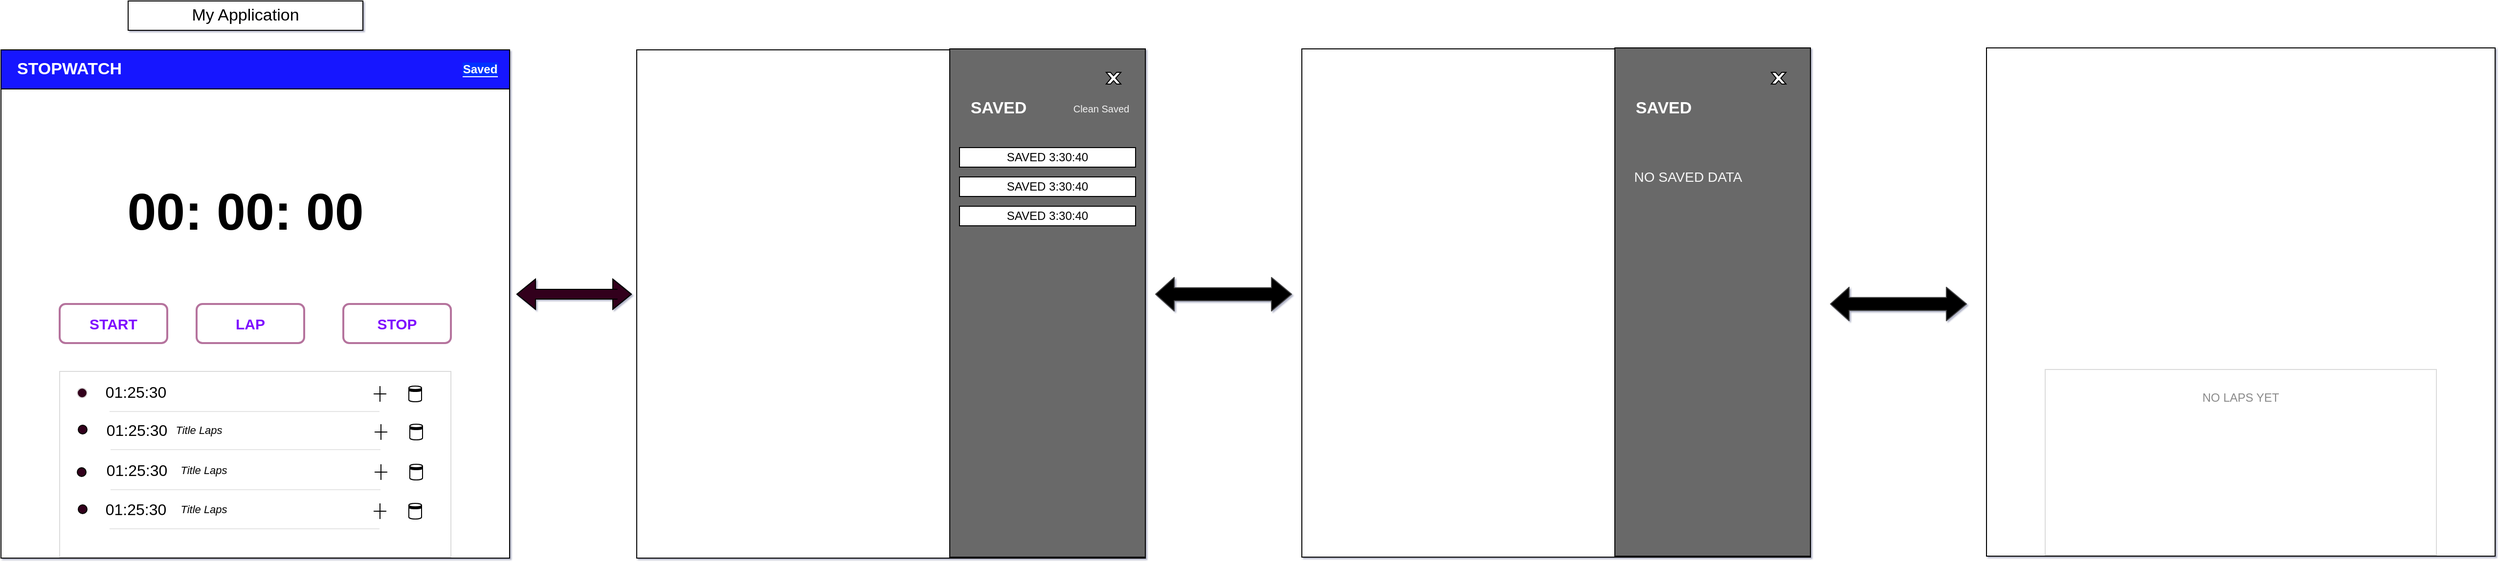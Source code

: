 <mxfile version="13.2.4" type="device"><diagram id="WokEaKUigA7RRMjlDbGx" name="Page-1"><mxGraphModel dx="1090" dy="1010" grid="1" gridSize="10" guides="1" tooltips="1" connect="1" arrows="1" fold="1" page="1" pageScale="1" pageWidth="1100" pageHeight="850" background="none" math="0" shadow="1"><root><mxCell id="0"/><mxCell id="1" parent="0"/><mxCell id="0-9wsgvOQhM5LniXMX6c-2" value="" style="whiteSpace=wrap;html=1;aspect=fixed;" parent="1" vertex="1"><mxGeometry x="50" y="140" width="520" height="520" as="geometry"/></mxCell><mxCell id="0-9wsgvOQhM5LniXMX6c-3" value="" style="rounded=0;whiteSpace=wrap;html=1;" parent="1" vertex="1"><mxGeometry x="180" y="90" width="240" height="30" as="geometry"/></mxCell><mxCell id="0-9wsgvOQhM5LniXMX6c-4" value="&lt;font style=&quot;font-size: 17px&quot;&gt;My Application&lt;/font&gt;" style="text;html=1;strokeColor=none;fillColor=none;align=center;verticalAlign=middle;whiteSpace=wrap;rounded=0;" parent="1" vertex="1"><mxGeometry x="230" y="90" width="140" height="30" as="geometry"/></mxCell><mxCell id="0-9wsgvOQhM5LniXMX6c-10" value="" style="rounded=0;whiteSpace=wrap;html=1;gradientColor=none;fillColor=#1717FF;labelBackgroundColor=#ffffff;" parent="1" vertex="1"><mxGeometry x="50" y="140" width="520" height="40" as="geometry"/></mxCell><mxCell id="0-9wsgvOQhM5LniXMX6c-11" value="&lt;span style=&quot;font-size: 17px&quot;&gt;&lt;font color=&quot;#ffffff&quot;&gt;&lt;b&gt;STOPWATCH&lt;/b&gt;&lt;/font&gt;&lt;/span&gt;" style="text;html=1;strokeColor=none;fillColor=none;align=center;verticalAlign=middle;whiteSpace=wrap;rounded=0;" parent="1" vertex="1"><mxGeometry x="50" y="145" width="140" height="30" as="geometry"/></mxCell><mxCell id="0-9wsgvOQhM5LniXMX6c-12" value="&lt;b&gt;&lt;font style=&quot;font-size: 53px&quot;&gt;00: 00: 00&lt;/font&gt;&lt;/b&gt;" style="text;html=1;strokeColor=none;fillColor=none;align=center;verticalAlign=middle;whiteSpace=wrap;rounded=0;" parent="1" vertex="1"><mxGeometry x="115" y="260" width="370" height="90" as="geometry"/></mxCell><mxCell id="0-9wsgvOQhM5LniXMX6c-13" value="" style="rounded=1;whiteSpace=wrap;html=1;fillColor=#FFFFFF;gradientColor=none;strokeWidth=2;strokeColor=#B5739D;" parent="1" vertex="1"><mxGeometry x="110" y="400" width="110" height="40" as="geometry"/></mxCell><mxCell id="0-9wsgvOQhM5LniXMX6c-16" value="&lt;span style=&quot;font-size: 15px&quot;&gt;&lt;b&gt;&lt;font color=&quot;#7e0dff&quot;&gt;START&lt;/font&gt;&lt;/b&gt;&lt;/span&gt;" style="text;html=1;strokeColor=none;fillColor=none;align=center;verticalAlign=middle;rounded=0;spacingTop=0;spacing=3;whiteSpace=wrap;letterSpacing=5" parent="1" vertex="1"><mxGeometry x="125" y="410" width="80" height="20" as="geometry"/></mxCell><mxCell id="0-9wsgvOQhM5LniXMX6c-18" value="" style="rounded=1;whiteSpace=wrap;html=1;fillColor=#FFFFFF;gradientColor=none;strokeWidth=2;strokeColor=#B5739D;" parent="1" vertex="1"><mxGeometry x="250" y="400" width="110" height="40" as="geometry"/></mxCell><mxCell id="0-9wsgvOQhM5LniXMX6c-19" value="&lt;font color=&quot;#7e0dff&quot;&gt;&lt;span style=&quot;font-size: 15px&quot;&gt;&lt;b&gt;LAP&lt;br&gt;&lt;/b&gt;&lt;/span&gt;&lt;/font&gt;" style="text;html=1;strokeColor=none;fillColor=none;align=center;verticalAlign=middle;rounded=0;spacingTop=0;spacing=3;whiteSpace=wrap;letterSpacing=5" parent="1" vertex="1"><mxGeometry x="265" y="410" width="80" height="20" as="geometry"/></mxCell><mxCell id="0-9wsgvOQhM5LniXMX6c-20" value="" style="rounded=1;whiteSpace=wrap;html=1;fillColor=#FFFFFF;gradientColor=none;strokeWidth=2;strokeColor=#B5739D;" parent="1" vertex="1"><mxGeometry x="400" y="400" width="110" height="40" as="geometry"/></mxCell><mxCell id="0-9wsgvOQhM5LniXMX6c-21" value="&lt;font color=&quot;#7e0dff&quot;&gt;&lt;span style=&quot;font-size: 15px&quot;&gt;&lt;b&gt;STOP&lt;br&gt;&lt;/b&gt;&lt;/span&gt;&lt;/font&gt;" style="text;html=1;strokeColor=none;fillColor=none;align=center;verticalAlign=middle;rounded=0;spacingTop=0;spacing=3;whiteSpace=wrap;letterSpacing=5" parent="1" vertex="1"><mxGeometry x="415" y="410" width="80" height="20" as="geometry"/></mxCell><mxCell id="0-9wsgvOQhM5LniXMX6c-23" value="" style="rounded=0;whiteSpace=wrap;html=1;strokeColor=#DBDBDB;strokeWidth=1;fillColor=none;gradientColor=none;spacingTop=0;spacing=0;spacingLeft=0;" parent="1" vertex="1"><mxGeometry x="110" y="469" width="400" height="190" as="geometry"/></mxCell><mxCell id="0-9wsgvOQhM5LniXMX6c-25" value="&lt;font style=&quot;font-size: 12px&quot; color=&quot;#ffffff&quot;&gt;&lt;b style=&quot;background-color: rgb(0 , 51 , 255)&quot;&gt;Saved&lt;/b&gt;&lt;/font&gt;" style="text;html=1;strokeColor=none;fillColor=none;align=center;verticalAlign=middle;whiteSpace=wrap;rounded=0;labelBackgroundColor=#ffffff;" parent="1" vertex="1"><mxGeometry x="520" y="150" width="40" height="20" as="geometry"/></mxCell><mxCell id="0-9wsgvOQhM5LniXMX6c-28" value="" style="ellipse;whiteSpace=wrap;html=1;aspect=fixed;rounded=0;labelBackgroundColor=#030303;strokeColor=#DBDBDB;strokeWidth=1;fillColor=#33001A;gradientColor=none;" parent="1" vertex="1"><mxGeometry x="128" y="486" width="10" height="10" as="geometry"/></mxCell><mxCell id="0-9wsgvOQhM5LniXMX6c-32" value="&lt;span style=&quot;background-color: rgb(255 , 255 , 255)&quot;&gt;&lt;font style=&quot;font-size: 16px&quot;&gt;01:25:30&lt;/font&gt;&lt;/span&gt;" style="text;html=1;strokeColor=none;fillColor=none;align=center;verticalAlign=middle;whiteSpace=wrap;rounded=0;comic=0;strokeWidth=1;perimeterSpacing=0;" parent="1" vertex="1"><mxGeometry x="128" y="480" width="120" height="20" as="geometry"/></mxCell><mxCell id="0-9wsgvOQhM5LniXMX6c-34" value="" style="shape=datastore;whiteSpace=wrap;html=1;rounded=0;comic=0;labelBackgroundColor=#030303;strokeWidth=1;" parent="1" vertex="1"><mxGeometry x="467" y="484" width="13" height="16" as="geometry"/></mxCell><mxCell id="0-9wsgvOQhM5LniXMX6c-35" value="" style="shape=cross;whiteSpace=wrap;html=1;rounded=0;comic=0;labelBackgroundColor=#030303;strokeColor=#000000;strokeWidth=1;fillColor=none;gradientColor=none;size=0;" parent="1" vertex="1"><mxGeometry x="431" y="484" width="13" height="16" as="geometry"/></mxCell><mxCell id="C46BytQ4arYRB4130ULL-1" value="" style="endArrow=none;html=1;strokeWidth=1;opacity=10;" parent="1" edge="1"><mxGeometry width="50" height="50" relative="1" as="geometry"><mxPoint x="161" y="510" as="sourcePoint"/><mxPoint x="437" y="510" as="targetPoint"/><Array as="points"/></mxGeometry></mxCell><mxCell id="C46BytQ4arYRB4130ULL-10" value="&lt;span style=&quot;background-color: rgb(255 , 255 , 255)&quot;&gt;&lt;font style=&quot;font-size: 16px&quot;&gt;01:25:30&lt;/font&gt;&lt;/span&gt;" style="text;html=1;strokeColor=none;fillColor=none;align=center;verticalAlign=middle;whiteSpace=wrap;rounded=0;comic=0;strokeWidth=1;perimeterSpacing=0;" parent="1" vertex="1"><mxGeometry x="129" y="519" width="120" height="20" as="geometry"/></mxCell><mxCell id="C46BytQ4arYRB4130ULL-11" value="" style="shape=datastore;whiteSpace=wrap;html=1;rounded=0;comic=0;labelBackgroundColor=#030303;strokeWidth=1;" parent="1" vertex="1"><mxGeometry x="468" y="523" width="13" height="16" as="geometry"/></mxCell><mxCell id="C46BytQ4arYRB4130ULL-12" value="" style="shape=cross;whiteSpace=wrap;html=1;rounded=0;comic=0;labelBackgroundColor=#030303;strokeColor=#000000;strokeWidth=1;fillColor=none;gradientColor=none;size=0;" parent="1" vertex="1"><mxGeometry x="432" y="523" width="13" height="16" as="geometry"/></mxCell><mxCell id="C46BytQ4arYRB4130ULL-13" value="" style="endArrow=none;html=1;strokeWidth=1;opacity=10;" parent="1" edge="1"><mxGeometry width="50" height="50" relative="1" as="geometry"><mxPoint x="162" y="549" as="sourcePoint"/><mxPoint x="438" y="549" as="targetPoint"/><Array as="points"/></mxGeometry></mxCell><mxCell id="C46BytQ4arYRB4130ULL-14" value="&lt;span style=&quot;background-color: rgb(255 , 255 , 255)&quot;&gt;&lt;font style=&quot;font-size: 16px&quot;&gt;01:25:30&lt;/font&gt;&lt;/span&gt;" style="text;html=1;strokeColor=none;fillColor=none;align=center;verticalAlign=middle;whiteSpace=wrap;rounded=0;comic=0;strokeWidth=1;perimeterSpacing=0;" parent="1" vertex="1"><mxGeometry x="129" y="560" width="120" height="20" as="geometry"/></mxCell><mxCell id="C46BytQ4arYRB4130ULL-15" value="" style="shape=datastore;whiteSpace=wrap;html=1;rounded=0;comic=0;labelBackgroundColor=#030303;strokeWidth=1;" parent="1" vertex="1"><mxGeometry x="468" y="564" width="13" height="16" as="geometry"/></mxCell><mxCell id="C46BytQ4arYRB4130ULL-16" value="" style="shape=cross;whiteSpace=wrap;html=1;rounded=0;comic=0;labelBackgroundColor=#030303;strokeColor=#000000;strokeWidth=1;fillColor=none;gradientColor=none;size=0;" parent="1" vertex="1"><mxGeometry x="432" y="564" width="13" height="16" as="geometry"/></mxCell><mxCell id="C46BytQ4arYRB4130ULL-17" value="" style="endArrow=none;html=1;strokeWidth=1;opacity=10;" parent="1" edge="1"><mxGeometry width="50" height="50" relative="1" as="geometry"><mxPoint x="162" y="590" as="sourcePoint"/><mxPoint x="438" y="590" as="targetPoint"/><Array as="points"/></mxGeometry></mxCell><mxCell id="C46BytQ4arYRB4130ULL-18" value="&lt;span style=&quot;background-color: rgb(255 , 255 , 255)&quot;&gt;&lt;font style=&quot;font-size: 16px&quot;&gt;01:25:30&lt;/font&gt;&lt;/span&gt;" style="text;html=1;strokeColor=none;fillColor=none;align=center;verticalAlign=middle;whiteSpace=wrap;rounded=0;comic=0;strokeWidth=1;perimeterSpacing=0;" parent="1" vertex="1"><mxGeometry x="128" y="600" width="120" height="20" as="geometry"/></mxCell><mxCell id="C46BytQ4arYRB4130ULL-19" value="" style="shape=datastore;whiteSpace=wrap;html=1;rounded=0;comic=0;labelBackgroundColor=#030303;strokeWidth=1;" parent="1" vertex="1"><mxGeometry x="467" y="604" width="13" height="16" as="geometry"/></mxCell><mxCell id="C46BytQ4arYRB4130ULL-20" value="" style="shape=cross;whiteSpace=wrap;html=1;rounded=0;comic=0;labelBackgroundColor=#030303;strokeColor=#000000;strokeWidth=1;fillColor=none;gradientColor=none;size=0;" parent="1" vertex="1"><mxGeometry x="431" y="604" width="13" height="16" as="geometry"/></mxCell><mxCell id="C46BytQ4arYRB4130ULL-21" value="" style="endArrow=none;html=1;strokeWidth=1;opacity=10;" parent="1" edge="1"><mxGeometry width="50" height="50" relative="1" as="geometry"><mxPoint x="161" y="630" as="sourcePoint"/><mxPoint x="437" y="630" as="targetPoint"/><Array as="points"/></mxGeometry></mxCell><mxCell id="C46BytQ4arYRB4130ULL-22" value="" style="ellipse;whiteSpace=wrap;html=1;aspect=fixed;fillColor=#33001A;" parent="1" vertex="1"><mxGeometry x="129" y="524" width="9" height="9" as="geometry"/></mxCell><mxCell id="C46BytQ4arYRB4130ULL-24" value="" style="ellipse;whiteSpace=wrap;html=1;aspect=fixed;fillColor=#33001A;" parent="1" vertex="1"><mxGeometry x="128" y="567.5" width="9" height="9" as="geometry"/></mxCell><mxCell id="C46BytQ4arYRB4130ULL-25" value="" style="ellipse;whiteSpace=wrap;html=1;aspect=fixed;fillColor=#33001A;" parent="1" vertex="1"><mxGeometry x="129" y="605.5" width="9" height="9" as="geometry"/></mxCell><mxCell id="C46BytQ4arYRB4130ULL-26" value="" style="whiteSpace=wrap;html=1;aspect=fixed;" parent="1" vertex="1"><mxGeometry x="700" y="140" width="520" height="520" as="geometry"/></mxCell><mxCell id="C46BytQ4arYRB4130ULL-27" value="" style="rounded=0;whiteSpace=wrap;html=1;fillColor=#696969;" parent="1" vertex="1"><mxGeometry x="1020" y="139" width="200" height="520" as="geometry"/></mxCell><mxCell id="C46BytQ4arYRB4130ULL-29" value="" style="shape=flexArrow;endArrow=classic;startArrow=classic;html=1;strokeWidth=1;fillColor=#33001A;gradientColor=none;" parent="1" edge="1"><mxGeometry width="50" height="50" relative="1" as="geometry"><mxPoint x="577" y="390" as="sourcePoint"/><mxPoint x="695" y="390" as="targetPoint"/><Array as="points"><mxPoint x="640" y="390"/><mxPoint x="680" y="390"/></Array></mxGeometry></mxCell><mxCell id="C46BytQ4arYRB4130ULL-31" value="&lt;font size=&quot;1&quot;&gt;&lt;i style=&quot;font-size: 11px&quot;&gt;Title Laps&lt;/i&gt;&lt;/font&gt;" style="text;html=1;strokeColor=none;fillColor=none;align=center;verticalAlign=middle;whiteSpace=wrap;rounded=0;" parent="1" vertex="1"><mxGeometry x="205" y="519" width="95" height="20" as="geometry"/></mxCell><mxCell id="C46BytQ4arYRB4130ULL-32" value="&lt;font size=&quot;1&quot;&gt;&lt;i style=&quot;font-size: 11px&quot;&gt;Title Laps&lt;/i&gt;&lt;/font&gt;" style="text;html=1;strokeColor=none;fillColor=none;align=center;verticalAlign=middle;whiteSpace=wrap;rounded=0;" parent="1" vertex="1"><mxGeometry x="210" y="560" width="95" height="20" as="geometry"/></mxCell><mxCell id="C46BytQ4arYRB4130ULL-33" value="&lt;font size=&quot;1&quot;&gt;&lt;i style=&quot;font-size: 11px&quot;&gt;Title Laps&lt;/i&gt;&lt;/font&gt;" style="text;html=1;strokeColor=none;fillColor=none;align=center;verticalAlign=middle;whiteSpace=wrap;rounded=0;" parent="1" vertex="1"><mxGeometry x="210" y="600" width="95" height="20" as="geometry"/></mxCell><mxCell id="IBunskZgV6X4AIPMYzyy-1" value="" style="verticalLabelPosition=bottom;verticalAlign=top;html=1;shape=mxgraph.basic.x;fillColor=#FFFFFF;" parent="1" vertex="1"><mxGeometry x="1180" y="163" width="15" height="12" as="geometry"/></mxCell><mxCell id="IBunskZgV6X4AIPMYzyy-3" value="&lt;b&gt;&lt;font color=&quot;#ffffff&quot; style=&quot;font-size: 17px&quot;&gt;SAVED&lt;/font&gt;&lt;/b&gt;" style="text;html=1;strokeColor=none;fillColor=none;align=center;verticalAlign=middle;whiteSpace=wrap;rounded=0;" parent="1" vertex="1"><mxGeometry x="990" y="190" width="160" height="20" as="geometry"/></mxCell><mxCell id="bESnJC73NuTFDsu7n9P9-1" value="" style="rounded=0;whiteSpace=wrap;html=1;" parent="1" vertex="1"><mxGeometry x="1030" y="240" width="180" height="20" as="geometry"/></mxCell><mxCell id="bESnJC73NuTFDsu7n9P9-2" value="SAVED 3:30:40" style="text;html=1;strokeColor=none;fillColor=none;align=center;verticalAlign=middle;whiteSpace=wrap;rounded=0;" parent="1" vertex="1"><mxGeometry x="1060" y="240" width="120" height="20" as="geometry"/></mxCell><mxCell id="bESnJC73NuTFDsu7n9P9-4" value="" style="rounded=0;whiteSpace=wrap;html=1;" parent="1" vertex="1"><mxGeometry x="1030" y="270" width="180" height="20" as="geometry"/></mxCell><mxCell id="bESnJC73NuTFDsu7n9P9-5" value="SAVED 3:30:40" style="text;html=1;strokeColor=none;fillColor=none;align=center;verticalAlign=middle;whiteSpace=wrap;rounded=0;" parent="1" vertex="1"><mxGeometry x="1060" y="270" width="120" height="20" as="geometry"/></mxCell><mxCell id="bESnJC73NuTFDsu7n9P9-6" value="" style="rounded=0;whiteSpace=wrap;html=1;" parent="1" vertex="1"><mxGeometry x="1030" y="300" width="180" height="20" as="geometry"/></mxCell><mxCell id="bESnJC73NuTFDsu7n9P9-7" value="SAVED 3:30:40" style="text;html=1;strokeColor=none;fillColor=none;align=center;verticalAlign=middle;whiteSpace=wrap;rounded=0;" parent="1" vertex="1"><mxGeometry x="1060" y="300" width="120" height="20" as="geometry"/></mxCell><mxCell id="bESnJC73NuTFDsu7n9P9-8" value="" style="whiteSpace=wrap;html=1;aspect=fixed;" parent="1" vertex="1"><mxGeometry x="1380" y="139" width="520" height="520" as="geometry"/></mxCell><mxCell id="bESnJC73NuTFDsu7n9P9-9" value="" style="rounded=0;whiteSpace=wrap;html=1;fillColor=#696969;" parent="1" vertex="1"><mxGeometry x="1700" y="138" width="200" height="520" as="geometry"/></mxCell><mxCell id="bESnJC73NuTFDsu7n9P9-13" value="" style="verticalLabelPosition=bottom;verticalAlign=top;html=1;shape=mxgraph.basic.x;fillColor=#FFFFFF;" parent="1" vertex="1"><mxGeometry x="1860" y="163" width="15" height="12" as="geometry"/></mxCell><mxCell id="bESnJC73NuTFDsu7n9P9-14" value="&lt;b&gt;&lt;font color=&quot;#ffffff&quot; style=&quot;font-size: 17px&quot;&gt;SAVED&lt;/font&gt;&lt;/b&gt;" style="text;html=1;strokeColor=none;fillColor=none;align=center;verticalAlign=middle;whiteSpace=wrap;rounded=0;" parent="1" vertex="1"><mxGeometry x="1670" y="190" width="160" height="20" as="geometry"/></mxCell><mxCell id="bESnJC73NuTFDsu7n9P9-15" value="&lt;font color=&quot;#f7f7f7&quot; style=&quot;font-size: 14px&quot;&gt;NO SAVED DATA&lt;/font&gt;" style="text;html=1;strokeColor=none;fillColor=none;align=center;verticalAlign=middle;whiteSpace=wrap;rounded=0;" parent="1" vertex="1"><mxGeometry x="1700" y="250" width="150" height="40" as="geometry"/></mxCell><mxCell id="bESnJC73NuTFDsu7n9P9-18" value="" style="shape=flexArrow;endArrow=classic;startArrow=classic;html=1;width=13.333;endSize=6.517;labelBackgroundColor=#0A0A0A;fillColor=#000000;strokeColor=#404040;" parent="1" edge="1"><mxGeometry width="50" height="50" relative="1" as="geometry"><mxPoint x="1230" y="390" as="sourcePoint"/><mxPoint x="1370" y="390" as="targetPoint"/></mxGeometry></mxCell><mxCell id="bESnJC73NuTFDsu7n9P9-19" value="&lt;font color=&quot;#f2f2f2&quot; style=&quot;font-size: 10px&quot;&gt;Clean Saved&lt;/font&gt;" style="text;html=1;strokeColor=none;fillColor=none;align=center;verticalAlign=middle;whiteSpace=wrap;rounded=0;" parent="1" vertex="1"><mxGeometry x="1130" y="190" width="90" height="20" as="geometry"/></mxCell><mxCell id="Ha_YFqHC-OgSq6xubDn--1" value="" style="whiteSpace=wrap;html=1;aspect=fixed;" parent="1" vertex="1"><mxGeometry x="2080" y="138" width="520" height="520" as="geometry"/></mxCell><mxCell id="Ha_YFqHC-OgSq6xubDn--2" value="" style="rounded=0;whiteSpace=wrap;html=1;strokeColor=#DBDBDB;strokeWidth=1;fillColor=none;gradientColor=none;spacingTop=0;spacing=0;spacingLeft=0;" parent="1" vertex="1"><mxGeometry x="2140" y="467" width="400" height="190" as="geometry"/></mxCell><mxCell id="Ha_YFqHC-OgSq6xubDn--3" value="" style="shape=flexArrow;endArrow=classic;startArrow=classic;html=1;width=13.333;endSize=6.517;labelBackgroundColor=#0A0A0A;fillColor=#000000;strokeColor=#404040;" parent="1" edge="1"><mxGeometry width="50" height="50" relative="1" as="geometry"><mxPoint x="1920" y="400" as="sourcePoint"/><mxPoint x="2060" y="400" as="targetPoint"/></mxGeometry></mxCell><mxCell id="Ha_YFqHC-OgSq6xubDn--4" value="&lt;font color=&quot;#8a8a8a&quot;&gt;NO LAPS YET&lt;br&gt;&lt;/font&gt;" style="text;html=1;strokeColor=none;fillColor=none;align=center;verticalAlign=middle;whiteSpace=wrap;rounded=0;" parent="1" vertex="1"><mxGeometry x="2140" y="486" width="400" height="20" as="geometry"/></mxCell></root></mxGraphModel></diagram></mxfile>